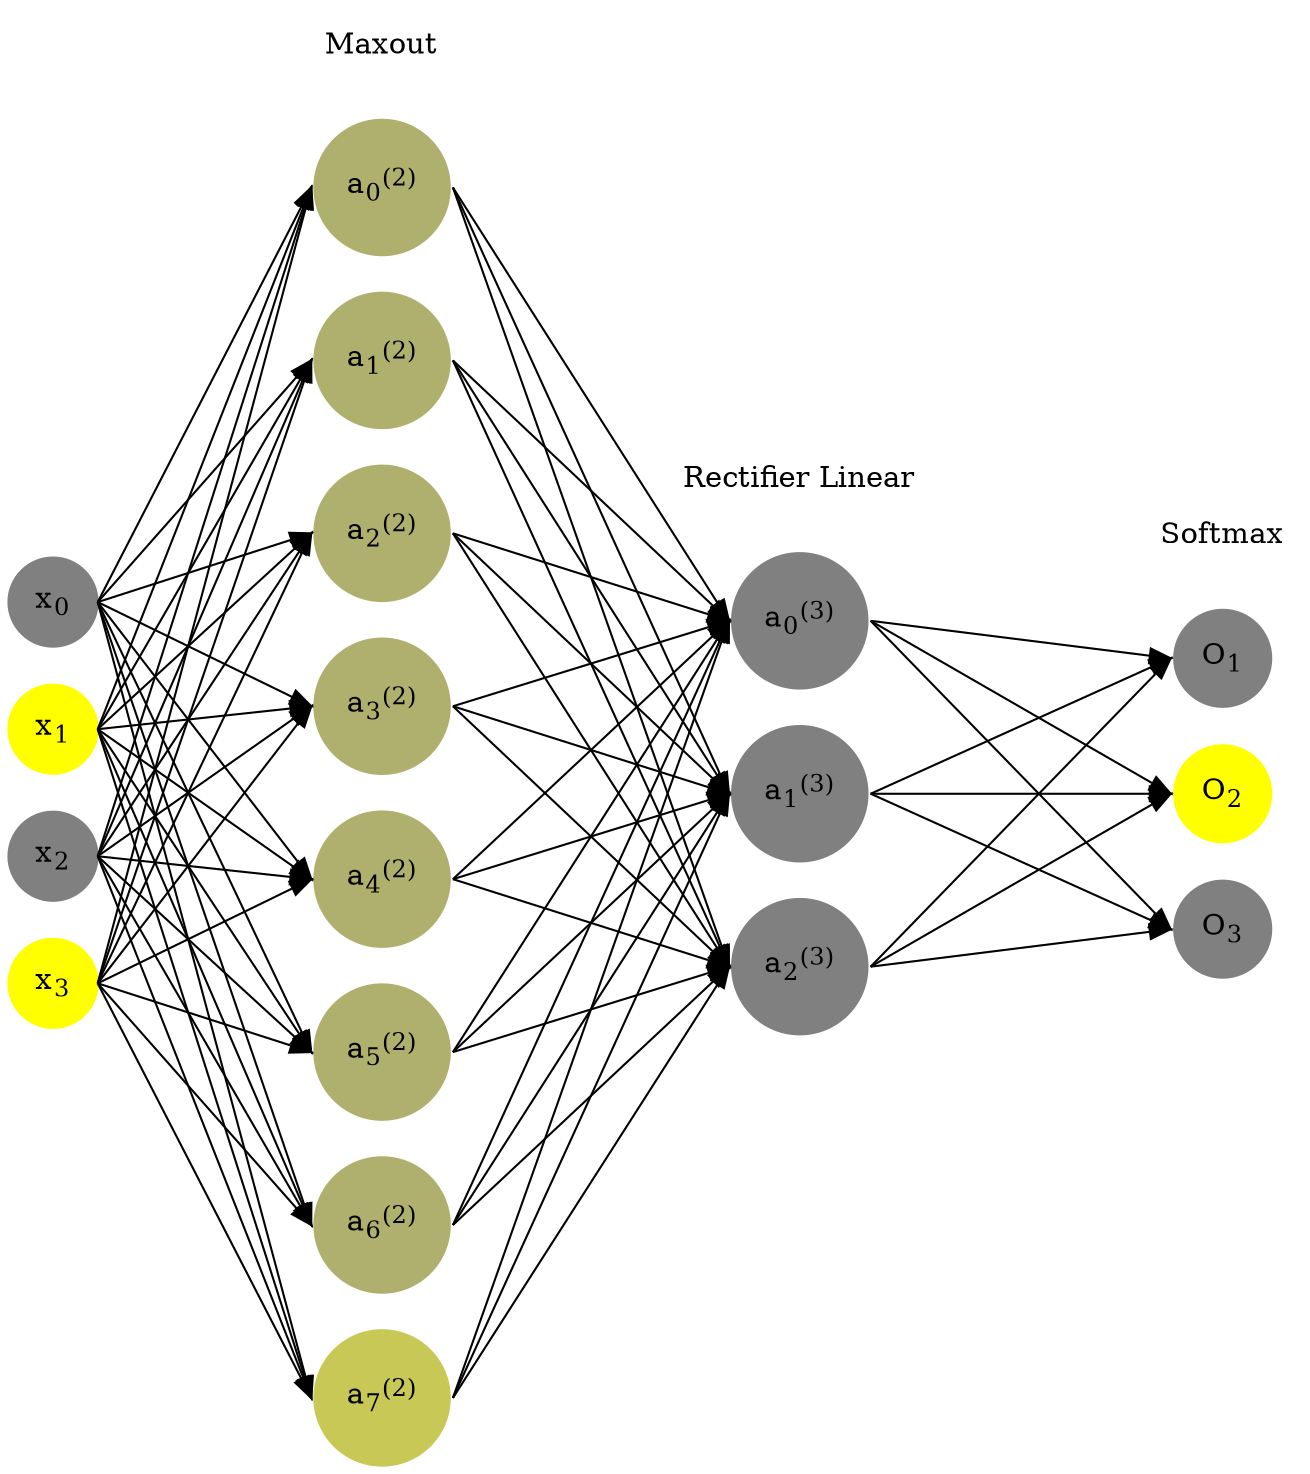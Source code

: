 digraph G {
	rankdir = LR;
	splines=false;
	edge[style=invis];
	ranksep= 1.4;
	{
	node [shape=circle, color="0.1667, 0.0, 0.5", style=filled, fillcolor="0.1667, 0.0, 0.5"];
	x0 [label=<x<sub>0</sub>>];
	}
	{
	node [shape=circle, color="0.1667, 1.0, 1.0", style=filled, fillcolor="0.1667, 1.0, 1.0"];
	x1 [label=<x<sub>1</sub>>];
	}
	{
	node [shape=circle, color="0.1667, 0.0, 0.5", style=filled, fillcolor="0.1667, 0.0, 0.5"];
	x2 [label=<x<sub>2</sub>>];
	}
	{
	node [shape=circle, color="0.1667, 1.0, 1.0", style=filled, fillcolor="0.1667, 1.0, 1.0"];
	x3 [label=<x<sub>3</sub>>];
	}
	{
	node [shape=circle, color="0.1667, 0.374192, 0.687096", style=filled, fillcolor="0.1667, 0.374192, 0.687096"];
	a02 [label=<a<sub>0</sub><sup>(2)</sup>>];
	}
	{
	node [shape=circle, color="0.1667, 0.374192, 0.687096", style=filled, fillcolor="0.1667, 0.374192, 0.687096"];
	a12 [label=<a<sub>1</sub><sup>(2)</sup>>];
	}
	{
	node [shape=circle, color="0.1667, 0.374192, 0.687096", style=filled, fillcolor="0.1667, 0.374192, 0.687096"];
	a22 [label=<a<sub>2</sub><sup>(2)</sup>>];
	}
	{
	node [shape=circle, color="0.1667, 0.374192, 0.687096", style=filled, fillcolor="0.1667, 0.374192, 0.687096"];
	a32 [label=<a<sub>3</sub><sup>(2)</sup>>];
	}
	{
	node [shape=circle, color="0.1667, 0.374192, 0.687096", style=filled, fillcolor="0.1667, 0.374192, 0.687096"];
	a42 [label=<a<sub>4</sub><sup>(2)</sup>>];
	}
	{
	node [shape=circle, color="0.1667, 0.374192, 0.687096", style=filled, fillcolor="0.1667, 0.374192, 0.687096"];
	a52 [label=<a<sub>5</sub><sup>(2)</sup>>];
	}
	{
	node [shape=circle, color="0.1667, 0.374192, 0.687096", style=filled, fillcolor="0.1667, 0.374192, 0.687096"];
	a62 [label=<a<sub>6</sub><sup>(2)</sup>>];
	}
	{
	node [shape=circle, color="0.1667, 0.564150, 0.782075", style=filled, fillcolor="0.1667, 0.564150, 0.782075"];
	a72 [label=<a<sub>7</sub><sup>(2)</sup>>];
	}
	{
	node [shape=circle, color="0.1667, 0.000000, 0.500000", style=filled, fillcolor="0.1667, 0.000000, 0.500000"];
	a03 [label=<a<sub>0</sub><sup>(3)</sup>>];
	}
	{
	node [shape=circle, color="0.1667, 0.000000, 0.500000", style=filled, fillcolor="0.1667, 0.000000, 0.500000"];
	a13 [label=<a<sub>1</sub><sup>(3)</sup>>];
	}
	{
	node [shape=circle, color="0.1667, 0.000000, 0.500000", style=filled, fillcolor="0.1667, 0.000000, 0.500000"];
	a23 [label=<a<sub>2</sub><sup>(3)</sup>>];
	}
	{
	node [shape=circle, color="0.1667, 0.0, 0.5", style=filled, fillcolor="0.1667, 0.0, 0.5"];
	O1 [label=<O<sub>1</sub>>];
	}
	{
	node [shape=circle, color="0.1667, 1.0, 1.0", style=filled, fillcolor="0.1667, 1.0, 1.0"];
	O2 [label=<O<sub>2</sub>>];
	}
	{
	node [shape=circle, color="0.1667, 0.0, 0.5", style=filled, fillcolor="0.1667, 0.0, 0.5"];
	O3 [label=<O<sub>3</sub>>];
	}
	{
	rank=same;
	x0->x1->x2->x3;
	}
	{
	rank=same;
	a02->a12->a22->a32->a42->a52->a62->a72;
	}
	{
	rank=same;
	a03->a13->a23;
	}
	{
	rank=same;
	O1->O2->O3;
	}
	l1 [shape=plaintext,label="Maxout"];
	l1->a02;
	{rank=same; l1;a02};
	l2 [shape=plaintext,label="Rectifier Linear"];
	l2->a03;
	{rank=same; l2;a03};
	l3 [shape=plaintext,label="Softmax"];
	l3->O1;
	{rank=same; l3;O1};
edge[style=solid, tailport=e, headport=w];
	{x0;x1;x2;x3} -> {a02;a12;a22;a32;a42;a52;a62;a72};
	{a02;a12;a22;a32;a42;a52;a62;a72} -> {a03;a13;a23};
	{a03;a13;a23} -> {O1,O2,O3};
}